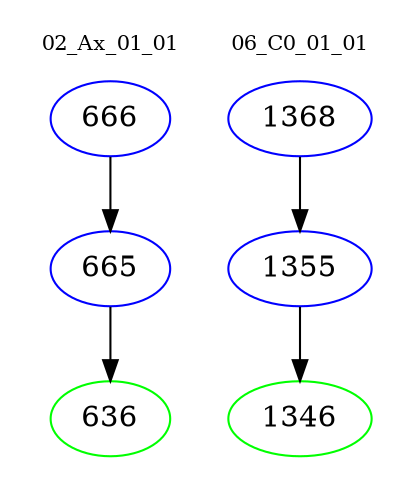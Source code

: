 digraph{
subgraph cluster_0 {
color = white
label = "02_Ax_01_01";
fontsize=10;
T0_666 [label="666", color="blue"]
T0_666 -> T0_665 [color="black"]
T0_665 [label="665", color="blue"]
T0_665 -> T0_636 [color="black"]
T0_636 [label="636", color="green"]
}
subgraph cluster_1 {
color = white
label = "06_C0_01_01";
fontsize=10;
T1_1368 [label="1368", color="blue"]
T1_1368 -> T1_1355 [color="black"]
T1_1355 [label="1355", color="blue"]
T1_1355 -> T1_1346 [color="black"]
T1_1346 [label="1346", color="green"]
}
}
